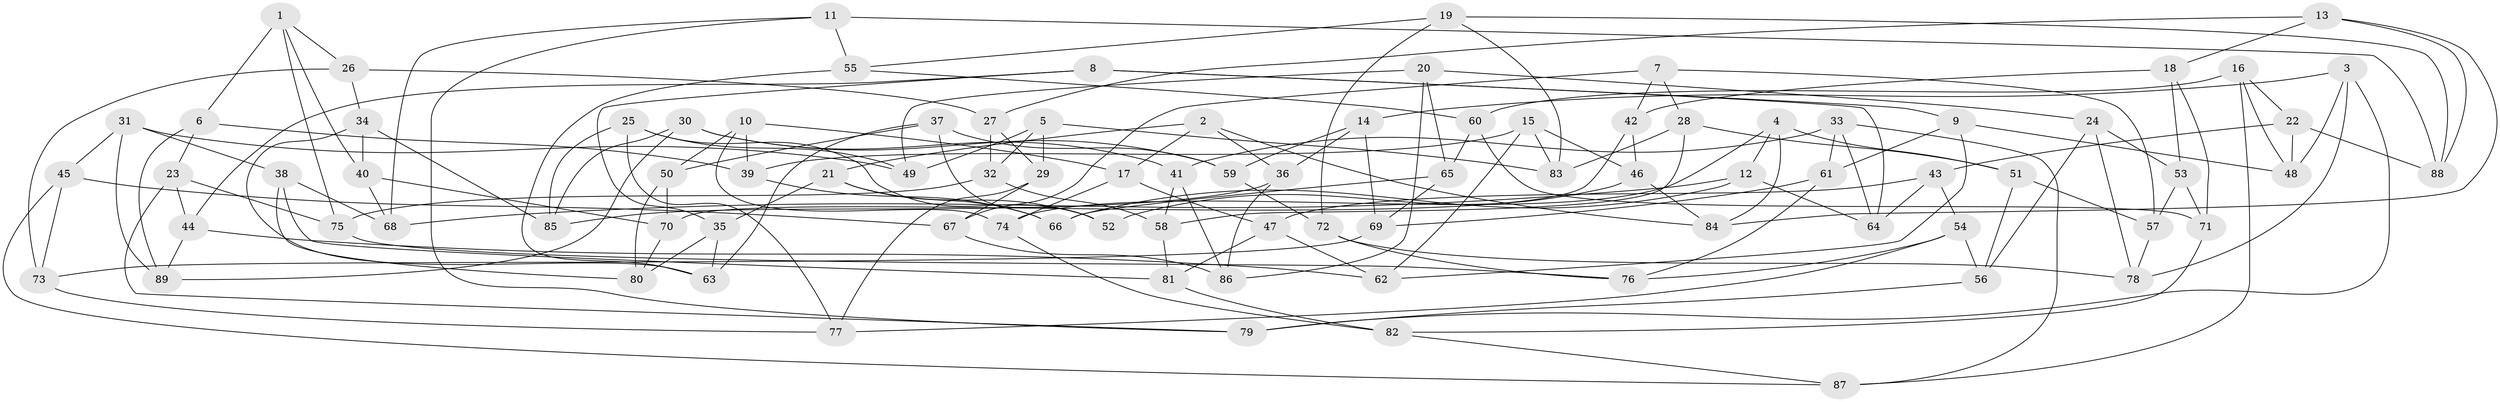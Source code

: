 // coarse degree distribution, {4: 0.7592592592592593, 9: 0.05555555555555555, 10: 0.05555555555555555, 7: 0.05555555555555555, 8: 0.018518518518518517, 3: 0.037037037037037035, 12: 0.018518518518518517}
// Generated by graph-tools (version 1.1) at 2025/53/03/04/25 22:53:35]
// undirected, 89 vertices, 178 edges
graph export_dot {
  node [color=gray90,style=filled];
  1;
  2;
  3;
  4;
  5;
  6;
  7;
  8;
  9;
  10;
  11;
  12;
  13;
  14;
  15;
  16;
  17;
  18;
  19;
  20;
  21;
  22;
  23;
  24;
  25;
  26;
  27;
  28;
  29;
  30;
  31;
  32;
  33;
  34;
  35;
  36;
  37;
  38;
  39;
  40;
  41;
  42;
  43;
  44;
  45;
  46;
  47;
  48;
  49;
  50;
  51;
  52;
  53;
  54;
  55;
  56;
  57;
  58;
  59;
  60;
  61;
  62;
  63;
  64;
  65;
  66;
  67;
  68;
  69;
  70;
  71;
  72;
  73;
  74;
  75;
  76;
  77;
  78;
  79;
  80;
  81;
  82;
  83;
  84;
  85;
  86;
  87;
  88;
  89;
  1 -- 40;
  1 -- 6;
  1 -- 75;
  1 -- 26;
  2 -- 36;
  2 -- 17;
  2 -- 21;
  2 -- 84;
  3 -- 79;
  3 -- 78;
  3 -- 14;
  3 -- 48;
  4 -- 12;
  4 -- 84;
  4 -- 74;
  4 -- 51;
  5 -- 49;
  5 -- 32;
  5 -- 29;
  5 -- 83;
  6 -- 89;
  6 -- 39;
  6 -- 23;
  7 -- 67;
  7 -- 57;
  7 -- 42;
  7 -- 28;
  8 -- 35;
  8 -- 9;
  8 -- 64;
  8 -- 44;
  9 -- 48;
  9 -- 62;
  9 -- 61;
  10 -- 39;
  10 -- 50;
  10 -- 74;
  10 -- 17;
  11 -- 88;
  11 -- 79;
  11 -- 55;
  11 -- 68;
  12 -- 68;
  12 -- 66;
  12 -- 64;
  13 -- 27;
  13 -- 84;
  13 -- 18;
  13 -- 88;
  14 -- 59;
  14 -- 36;
  14 -- 69;
  15 -- 62;
  15 -- 39;
  15 -- 46;
  15 -- 83;
  16 -- 48;
  16 -- 60;
  16 -- 87;
  16 -- 22;
  17 -- 47;
  17 -- 74;
  18 -- 71;
  18 -- 42;
  18 -- 53;
  19 -- 83;
  19 -- 88;
  19 -- 55;
  19 -- 72;
  20 -- 86;
  20 -- 65;
  20 -- 49;
  20 -- 24;
  21 -- 66;
  21 -- 35;
  21 -- 52;
  22 -- 48;
  22 -- 88;
  22 -- 43;
  23 -- 75;
  23 -- 79;
  23 -- 44;
  24 -- 78;
  24 -- 53;
  24 -- 56;
  25 -- 52;
  25 -- 85;
  25 -- 49;
  25 -- 77;
  26 -- 34;
  26 -- 27;
  26 -- 73;
  27 -- 29;
  27 -- 32;
  28 -- 58;
  28 -- 83;
  28 -- 51;
  29 -- 77;
  29 -- 67;
  30 -- 89;
  30 -- 41;
  30 -- 85;
  30 -- 59;
  31 -- 38;
  31 -- 49;
  31 -- 45;
  31 -- 89;
  32 -- 75;
  32 -- 58;
  33 -- 87;
  33 -- 41;
  33 -- 61;
  33 -- 64;
  34 -- 63;
  34 -- 85;
  34 -- 40;
  35 -- 80;
  35 -- 63;
  36 -- 85;
  36 -- 86;
  37 -- 50;
  37 -- 59;
  37 -- 63;
  37 -- 52;
  38 -- 68;
  38 -- 80;
  38 -- 81;
  39 -- 66;
  40 -- 70;
  40 -- 68;
  41 -- 86;
  41 -- 58;
  42 -- 46;
  42 -- 70;
  43 -- 47;
  43 -- 64;
  43 -- 54;
  44 -- 89;
  44 -- 62;
  45 -- 67;
  45 -- 73;
  45 -- 87;
  46 -- 84;
  46 -- 52;
  47 -- 81;
  47 -- 62;
  50 -- 80;
  50 -- 70;
  51 -- 57;
  51 -- 56;
  53 -- 71;
  53 -- 57;
  54 -- 56;
  54 -- 77;
  54 -- 76;
  55 -- 63;
  55 -- 60;
  56 -- 79;
  57 -- 78;
  58 -- 81;
  59 -- 72;
  60 -- 65;
  60 -- 71;
  61 -- 76;
  61 -- 69;
  65 -- 66;
  65 -- 69;
  67 -- 86;
  69 -- 73;
  70 -- 80;
  71 -- 82;
  72 -- 76;
  72 -- 78;
  73 -- 77;
  74 -- 82;
  75 -- 76;
  81 -- 82;
  82 -- 87;
}

